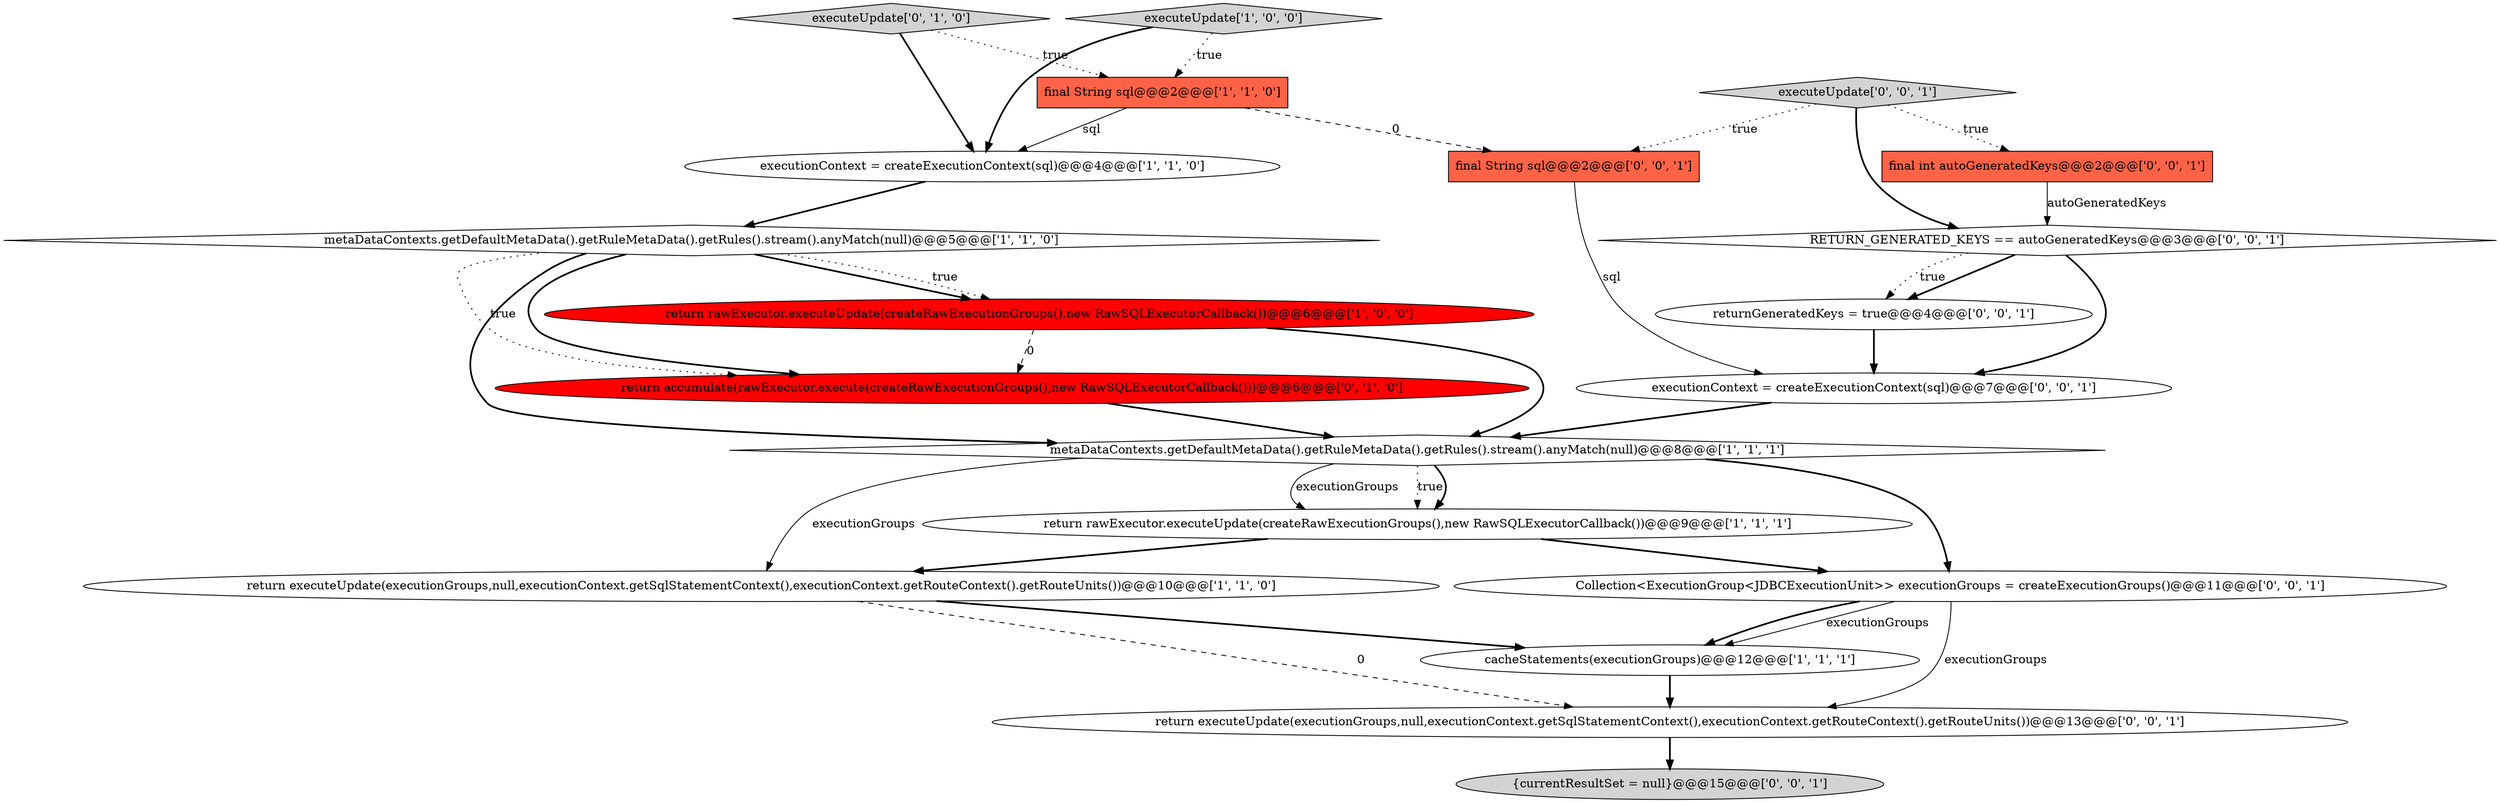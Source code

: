 digraph {
7 [style = filled, label = "metaDataContexts.getDefaultMetaData().getRuleMetaData().getRules().stream().anyMatch(null)@@@8@@@['1', '1', '1']", fillcolor = white, shape = diamond image = "AAA0AAABBB1BBB"];
15 [style = filled, label = "final String sql@@@2@@@['0', '0', '1']", fillcolor = tomato, shape = box image = "AAA0AAABBB3BBB"];
16 [style = filled, label = "executeUpdate['0', '0', '1']", fillcolor = lightgray, shape = diamond image = "AAA0AAABBB3BBB"];
13 [style = filled, label = "final int autoGeneratedKeys@@@2@@@['0', '0', '1']", fillcolor = tomato, shape = box image = "AAA0AAABBB3BBB"];
0 [style = filled, label = "cacheStatements(executionGroups)@@@12@@@['1', '1', '1']", fillcolor = white, shape = ellipse image = "AAA0AAABBB1BBB"];
6 [style = filled, label = "executionContext = createExecutionContext(sql)@@@4@@@['1', '1', '0']", fillcolor = white, shape = ellipse image = "AAA0AAABBB1BBB"];
1 [style = filled, label = "metaDataContexts.getDefaultMetaData().getRuleMetaData().getRules().stream().anyMatch(null)@@@5@@@['1', '1', '0']", fillcolor = white, shape = diamond image = "AAA0AAABBB1BBB"];
8 [style = filled, label = "return rawExecutor.executeUpdate(createRawExecutionGroups(),new RawSQLExecutorCallback())@@@6@@@['1', '0', '0']", fillcolor = red, shape = ellipse image = "AAA1AAABBB1BBB"];
10 [style = filled, label = "executeUpdate['0', '1', '0']", fillcolor = lightgray, shape = diamond image = "AAA0AAABBB2BBB"];
3 [style = filled, label = "final String sql@@@2@@@['1', '1', '0']", fillcolor = tomato, shape = box image = "AAA0AAABBB1BBB"];
19 [style = filled, label = "return executeUpdate(executionGroups,null,executionContext.getSqlStatementContext(),executionContext.getRouteContext().getRouteUnits())@@@13@@@['0', '0', '1']", fillcolor = white, shape = ellipse image = "AAA0AAABBB3BBB"];
4 [style = filled, label = "return executeUpdate(executionGroups,null,executionContext.getSqlStatementContext(),executionContext.getRouteContext().getRouteUnits())@@@10@@@['1', '1', '0']", fillcolor = white, shape = ellipse image = "AAA0AAABBB1BBB"];
12 [style = filled, label = "{currentResultSet = null}@@@15@@@['0', '0', '1']", fillcolor = lightgray, shape = ellipse image = "AAA0AAABBB3BBB"];
2 [style = filled, label = "executeUpdate['1', '0', '0']", fillcolor = lightgray, shape = diamond image = "AAA0AAABBB1BBB"];
14 [style = filled, label = "RETURN_GENERATED_KEYS == autoGeneratedKeys@@@3@@@['0', '0', '1']", fillcolor = white, shape = diamond image = "AAA0AAABBB3BBB"];
18 [style = filled, label = "Collection<ExecutionGroup<JDBCExecutionUnit>> executionGroups = createExecutionGroups()@@@11@@@['0', '0', '1']", fillcolor = white, shape = ellipse image = "AAA0AAABBB3BBB"];
9 [style = filled, label = "return accumulate(rawExecutor.execute(createRawExecutionGroups(),new RawSQLExecutorCallback()))@@@6@@@['0', '1', '0']", fillcolor = red, shape = ellipse image = "AAA1AAABBB2BBB"];
5 [style = filled, label = "return rawExecutor.executeUpdate(createRawExecutionGroups(),new RawSQLExecutorCallback())@@@9@@@['1', '1', '1']", fillcolor = white, shape = ellipse image = "AAA0AAABBB1BBB"];
11 [style = filled, label = "executionContext = createExecutionContext(sql)@@@7@@@['0', '0', '1']", fillcolor = white, shape = ellipse image = "AAA0AAABBB3BBB"];
17 [style = filled, label = "returnGeneratedKeys = true@@@4@@@['0', '0', '1']", fillcolor = white, shape = ellipse image = "AAA0AAABBB3BBB"];
2->3 [style = dotted, label="true"];
1->8 [style = bold, label=""];
16->13 [style = dotted, label="true"];
19->12 [style = bold, label=""];
0->19 [style = bold, label=""];
2->6 [style = bold, label=""];
7->4 [style = solid, label="executionGroups"];
10->3 [style = dotted, label="true"];
7->5 [style = solid, label="executionGroups"];
14->17 [style = bold, label=""];
3->6 [style = solid, label="sql"];
5->18 [style = bold, label=""];
9->7 [style = bold, label=""];
1->7 [style = bold, label=""];
10->6 [style = bold, label=""];
1->9 [style = bold, label=""];
8->7 [style = bold, label=""];
4->0 [style = bold, label=""];
7->5 [style = dotted, label="true"];
8->9 [style = dashed, label="0"];
14->17 [style = dotted, label="true"];
6->1 [style = bold, label=""];
7->5 [style = bold, label=""];
1->9 [style = dotted, label="true"];
5->4 [style = bold, label=""];
18->0 [style = solid, label="executionGroups"];
1->8 [style = dotted, label="true"];
7->18 [style = bold, label=""];
3->15 [style = dashed, label="0"];
16->14 [style = bold, label=""];
4->19 [style = dashed, label="0"];
13->14 [style = solid, label="autoGeneratedKeys"];
15->11 [style = solid, label="sql"];
18->19 [style = solid, label="executionGroups"];
14->11 [style = bold, label=""];
18->0 [style = bold, label=""];
11->7 [style = bold, label=""];
16->15 [style = dotted, label="true"];
17->11 [style = bold, label=""];
}
